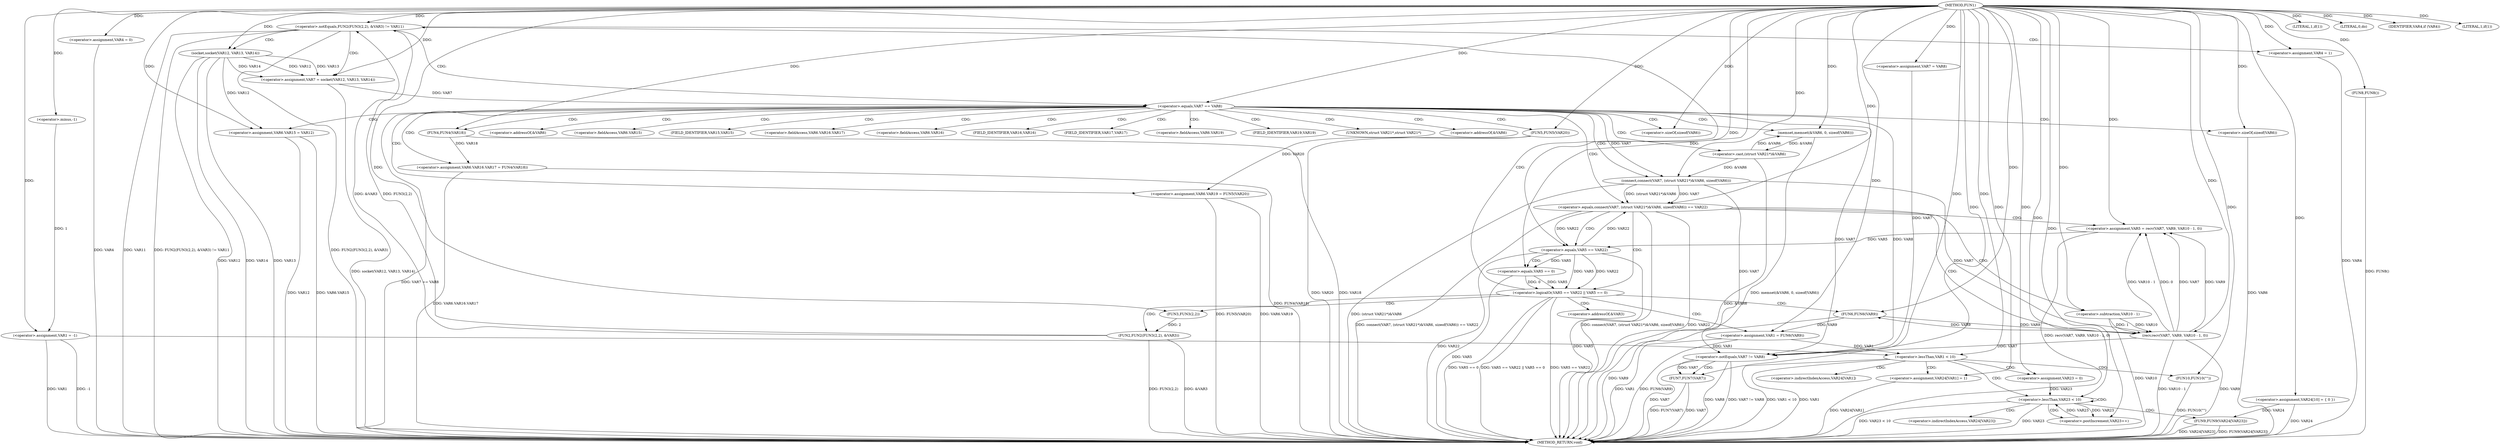 digraph FUN1 {  
"1000100" [label = "(METHOD,FUN1)" ]
"1000260" [label = "(METHOD_RETURN,void)" ]
"1000103" [label = "(<operator>.assignment,VAR1 = -1)" ]
"1000105" [label = "(<operator>.minus,-1)" ]
"1000108" [label = "(LITERAL,1,if(1))" ]
"1000113" [label = "(<operator>.assignment,VAR4 = 0)" ]
"1000119" [label = "(<operator>.assignment,VAR7 = VAR8)" ]
"1000126" [label = "(<operator>.notEquals,FUN2(FUN3(2,2), &VAR3) != VAR11)" ]
"1000127" [label = "(FUN2,FUN2(FUN3(2,2), &VAR3))" ]
"1000128" [label = "(FUN3,FUN3(2,2))" ]
"1000136" [label = "(<operator>.assignment,VAR4 = 1)" ]
"1000139" [label = "(<operator>.assignment,VAR7 = socket(VAR12, VAR13, VAR14))" ]
"1000141" [label = "(socket,socket(VAR12, VAR13, VAR14))" ]
"1000146" [label = "(<operator>.equals,VAR7 == VAR8)" ]
"1000151" [label = "(memset,memset(&VAR6, 0, sizeof(VAR6)))" ]
"1000155" [label = "(<operator>.sizeOf,sizeof(VAR6))" ]
"1000157" [label = "(<operator>.assignment,VAR6.VAR15 = VAR12)" ]
"1000162" [label = "(<operator>.assignment,VAR6.VAR16.VAR17 = FUN4(VAR18))" ]
"1000168" [label = "(FUN4,FUN4(VAR18))" ]
"1000170" [label = "(<operator>.assignment,VAR6.VAR19 = FUN5(VAR20))" ]
"1000174" [label = "(FUN5,FUN5(VAR20))" ]
"1000177" [label = "(<operator>.equals,connect(VAR7, (struct VAR21*)&VAR6, sizeof(VAR6)) == VAR22)" ]
"1000178" [label = "(connect,connect(VAR7, (struct VAR21*)&VAR6, sizeof(VAR6)))" ]
"1000180" [label = "(<operator>.cast,(struct VAR21*)&VAR6)" ]
"1000184" [label = "(<operator>.sizeOf,sizeof(VAR6))" ]
"1000189" [label = "(<operator>.assignment,VAR5 = recv(VAR7, VAR9, VAR10 - 1, 0))" ]
"1000191" [label = "(recv,recv(VAR7, VAR9, VAR10 - 1, 0))" ]
"1000194" [label = "(<operator>.subtraction,VAR10 - 1)" ]
"1000199" [label = "(<operator>.logicalOr,VAR5 == VAR22 || VAR5 == 0)" ]
"1000200" [label = "(<operator>.equals,VAR5 == VAR22)" ]
"1000203" [label = "(<operator>.equals,VAR5 == 0)" ]
"1000208" [label = "(<operator>.assignment,VAR1 = FUN6(VAR9))" ]
"1000210" [label = "(FUN6,FUN6(VAR9))" ]
"1000212" [label = "(LITERAL,0,do)" ]
"1000214" [label = "(<operator>.notEquals,VAR7 != VAR8)" ]
"1000218" [label = "(FUN7,FUN7(VAR7))" ]
"1000221" [label = "(IDENTIFIER,VAR4,if (VAR4))" ]
"1000223" [label = "(FUN8,FUN8())" ]
"1000225" [label = "(LITERAL,1,if(1))" ]
"1000230" [label = "(<operator>.assignment,VAR24[10] = { 0 })" ]
"1000233" [label = "(<operator>.lessThan,VAR1 < 10)" ]
"1000237" [label = "(<operator>.assignment,VAR24[VAR1] = 1)" ]
"1000243" [label = "(<operator>.assignment,VAR23 = 0)" ]
"1000246" [label = "(<operator>.lessThan,VAR23 < 10)" ]
"1000249" [label = "(<operator>.postIncrement,VAR23++)" ]
"1000252" [label = "(FUN9,FUN9(VAR24[VAR23]))" ]
"1000258" [label = "(FUN10,FUN10(\"\"))" ]
"1000131" [label = "(<operator>.addressOf,&VAR3)" ]
"1000152" [label = "(<operator>.addressOf,&VAR6)" ]
"1000158" [label = "(<operator>.fieldAccess,VAR6.VAR15)" ]
"1000160" [label = "(FIELD_IDENTIFIER,VAR15,VAR15)" ]
"1000163" [label = "(<operator>.fieldAccess,VAR6.VAR16.VAR17)" ]
"1000164" [label = "(<operator>.fieldAccess,VAR6.VAR16)" ]
"1000166" [label = "(FIELD_IDENTIFIER,VAR16,VAR16)" ]
"1000167" [label = "(FIELD_IDENTIFIER,VAR17,VAR17)" ]
"1000171" [label = "(<operator>.fieldAccess,VAR6.VAR19)" ]
"1000173" [label = "(FIELD_IDENTIFIER,VAR19,VAR19)" ]
"1000181" [label = "(UNKNOWN,struct VAR21*,struct VAR21*)" ]
"1000182" [label = "(<operator>.addressOf,&VAR6)" ]
"1000238" [label = "(<operator>.indirectIndexAccess,VAR24[VAR1])" ]
"1000253" [label = "(<operator>.indirectIndexAccess,VAR24[VAR23])" ]
  "1000141" -> "1000260"  [ label = "DDG: VAR12"] 
  "1000184" -> "1000260"  [ label = "DDG: VAR6"] 
  "1000103" -> "1000260"  [ label = "DDG: VAR1"] 
  "1000126" -> "1000260"  [ label = "DDG: FUN2(FUN3(2,2), &VAR3)"] 
  "1000230" -> "1000260"  [ label = "DDG: VAR24"] 
  "1000126" -> "1000260"  [ label = "DDG: VAR11"] 
  "1000199" -> "1000260"  [ label = "DDG: VAR5 == VAR22 || VAR5 == 0"] 
  "1000127" -> "1000260"  [ label = "DDG: FUN3(2,2)"] 
  "1000157" -> "1000260"  [ label = "DDG: VAR12"] 
  "1000180" -> "1000260"  [ label = "DDG: &VAR6"] 
  "1000177" -> "1000260"  [ label = "DDG: connect(VAR7, (struct VAR21*)&VAR6, sizeof(VAR6))"] 
  "1000162" -> "1000260"  [ label = "DDG: FUN4(VAR18)"] 
  "1000177" -> "1000260"  [ label = "DDG: VAR22"] 
  "1000126" -> "1000260"  [ label = "DDG: FUN2(FUN3(2,2), &VAR3) != VAR11"] 
  "1000191" -> "1000260"  [ label = "DDG: VAR10 - 1"] 
  "1000200" -> "1000260"  [ label = "DDG: VAR5"] 
  "1000223" -> "1000260"  [ label = "DDG: FUN8()"] 
  "1000208" -> "1000260"  [ label = "DDG: VAR1"] 
  "1000208" -> "1000260"  [ label = "DDG: FUN6(VAR9)"] 
  "1000151" -> "1000260"  [ label = "DDG: memset(&VAR6, 0, sizeof(VAR6))"] 
  "1000233" -> "1000260"  [ label = "DDG: VAR1 < 10"] 
  "1000252" -> "1000260"  [ label = "DDG: VAR24[VAR23]"] 
  "1000168" -> "1000260"  [ label = "DDG: VAR18"] 
  "1000199" -> "1000260"  [ label = "DDG: VAR5 == VAR22"] 
  "1000214" -> "1000260"  [ label = "DDG: VAR8"] 
  "1000103" -> "1000260"  [ label = "DDG: -1"] 
  "1000218" -> "1000260"  [ label = "DDG: VAR7"] 
  "1000214" -> "1000260"  [ label = "DDG: VAR7 != VAR8"] 
  "1000237" -> "1000260"  [ label = "DDG: VAR24[VAR1]"] 
  "1000113" -> "1000260"  [ label = "DDG: VAR4"] 
  "1000139" -> "1000260"  [ label = "DDG: socket(VAR12, VAR13, VAR14)"] 
  "1000194" -> "1000260"  [ label = "DDG: VAR10"] 
  "1000252" -> "1000260"  [ label = "DDG: FUN9(VAR24[VAR23])"] 
  "1000141" -> "1000260"  [ label = "DDG: VAR14"] 
  "1000157" -> "1000260"  [ label = "DDG: VAR6.VAR15"] 
  "1000189" -> "1000260"  [ label = "DDG: recv(VAR7, VAR9, VAR10 - 1, 0)"] 
  "1000178" -> "1000260"  [ label = "DDG: (struct VAR21*)&VAR6"] 
  "1000218" -> "1000260"  [ label = "DDG: FUN7(VAR7)"] 
  "1000199" -> "1000260"  [ label = "DDG: VAR5 == 0"] 
  "1000258" -> "1000260"  [ label = "DDG: FUN10(\"\")"] 
  "1000191" -> "1000260"  [ label = "DDG: VAR9"] 
  "1000210" -> "1000260"  [ label = "DDG: VAR9"] 
  "1000233" -> "1000260"  [ label = "DDG: VAR1"] 
  "1000170" -> "1000260"  [ label = "DDG: VAR6.VAR19"] 
  "1000141" -> "1000260"  [ label = "DDG: VAR13"] 
  "1000214" -> "1000260"  [ label = "DDG: VAR7"] 
  "1000177" -> "1000260"  [ label = "DDG: connect(VAR7, (struct VAR21*)&VAR6, sizeof(VAR6)) == VAR22"] 
  "1000162" -> "1000260"  [ label = "DDG: VAR6.VAR16.VAR17"] 
  "1000246" -> "1000260"  [ label = "DDG: VAR23 < 10"] 
  "1000146" -> "1000260"  [ label = "DDG: VAR7 == VAR8"] 
  "1000170" -> "1000260"  [ label = "DDG: FUN5(VAR20)"] 
  "1000136" -> "1000260"  [ label = "DDG: VAR4"] 
  "1000174" -> "1000260"  [ label = "DDG: VAR20"] 
  "1000246" -> "1000260"  [ label = "DDG: VAR23"] 
  "1000203" -> "1000260"  [ label = "DDG: VAR5"] 
  "1000127" -> "1000260"  [ label = "DDG: &VAR3"] 
  "1000200" -> "1000260"  [ label = "DDG: VAR22"] 
  "1000105" -> "1000103"  [ label = "DDG: 1"] 
  "1000100" -> "1000103"  [ label = "DDG: "] 
  "1000100" -> "1000105"  [ label = "DDG: "] 
  "1000100" -> "1000108"  [ label = "DDG: "] 
  "1000100" -> "1000113"  [ label = "DDG: "] 
  "1000100" -> "1000119"  [ label = "DDG: "] 
  "1000127" -> "1000126"  [ label = "DDG: FUN3(2,2)"] 
  "1000127" -> "1000126"  [ label = "DDG: &VAR3"] 
  "1000128" -> "1000127"  [ label = "DDG: 2"] 
  "1000100" -> "1000128"  [ label = "DDG: "] 
  "1000100" -> "1000126"  [ label = "DDG: "] 
  "1000100" -> "1000136"  [ label = "DDG: "] 
  "1000141" -> "1000139"  [ label = "DDG: VAR12"] 
  "1000141" -> "1000139"  [ label = "DDG: VAR13"] 
  "1000141" -> "1000139"  [ label = "DDG: VAR14"] 
  "1000100" -> "1000139"  [ label = "DDG: "] 
  "1000100" -> "1000141"  [ label = "DDG: "] 
  "1000139" -> "1000146"  [ label = "DDG: VAR7"] 
  "1000100" -> "1000146"  [ label = "DDG: "] 
  "1000180" -> "1000151"  [ label = "DDG: &VAR6"] 
  "1000100" -> "1000151"  [ label = "DDG: "] 
  "1000100" -> "1000155"  [ label = "DDG: "] 
  "1000141" -> "1000157"  [ label = "DDG: VAR12"] 
  "1000100" -> "1000157"  [ label = "DDG: "] 
  "1000168" -> "1000162"  [ label = "DDG: VAR18"] 
  "1000100" -> "1000168"  [ label = "DDG: "] 
  "1000174" -> "1000170"  [ label = "DDG: VAR20"] 
  "1000100" -> "1000174"  [ label = "DDG: "] 
  "1000178" -> "1000177"  [ label = "DDG: VAR7"] 
  "1000178" -> "1000177"  [ label = "DDG: (struct VAR21*)&VAR6"] 
  "1000146" -> "1000178"  [ label = "DDG: VAR7"] 
  "1000100" -> "1000178"  [ label = "DDG: "] 
  "1000180" -> "1000178"  [ label = "DDG: &VAR6"] 
  "1000151" -> "1000180"  [ label = "DDG: &VAR6"] 
  "1000100" -> "1000184"  [ label = "DDG: "] 
  "1000200" -> "1000177"  [ label = "DDG: VAR22"] 
  "1000100" -> "1000177"  [ label = "DDG: "] 
  "1000191" -> "1000189"  [ label = "DDG: VAR7"] 
  "1000191" -> "1000189"  [ label = "DDG: VAR9"] 
  "1000191" -> "1000189"  [ label = "DDG: VAR10 - 1"] 
  "1000191" -> "1000189"  [ label = "DDG: 0"] 
  "1000100" -> "1000189"  [ label = "DDG: "] 
  "1000178" -> "1000191"  [ label = "DDG: VAR7"] 
  "1000100" -> "1000191"  [ label = "DDG: "] 
  "1000210" -> "1000191"  [ label = "DDG: VAR9"] 
  "1000194" -> "1000191"  [ label = "DDG: VAR10"] 
  "1000194" -> "1000191"  [ label = "DDG: 1"] 
  "1000100" -> "1000194"  [ label = "DDG: "] 
  "1000200" -> "1000199"  [ label = "DDG: VAR5"] 
  "1000200" -> "1000199"  [ label = "DDG: VAR22"] 
  "1000189" -> "1000200"  [ label = "DDG: VAR5"] 
  "1000100" -> "1000200"  [ label = "DDG: "] 
  "1000177" -> "1000200"  [ label = "DDG: VAR22"] 
  "1000203" -> "1000199"  [ label = "DDG: VAR5"] 
  "1000203" -> "1000199"  [ label = "DDG: 0"] 
  "1000200" -> "1000203"  [ label = "DDG: VAR5"] 
  "1000100" -> "1000203"  [ label = "DDG: "] 
  "1000210" -> "1000208"  [ label = "DDG: VAR9"] 
  "1000100" -> "1000208"  [ label = "DDG: "] 
  "1000191" -> "1000210"  [ label = "DDG: VAR9"] 
  "1000100" -> "1000210"  [ label = "DDG: "] 
  "1000100" -> "1000212"  [ label = "DDG: "] 
  "1000178" -> "1000214"  [ label = "DDG: VAR7"] 
  "1000119" -> "1000214"  [ label = "DDG: VAR7"] 
  "1000146" -> "1000214"  [ label = "DDG: VAR7"] 
  "1000191" -> "1000214"  [ label = "DDG: VAR7"] 
  "1000100" -> "1000214"  [ label = "DDG: "] 
  "1000146" -> "1000214"  [ label = "DDG: VAR8"] 
  "1000214" -> "1000218"  [ label = "DDG: VAR7"] 
  "1000100" -> "1000218"  [ label = "DDG: "] 
  "1000100" -> "1000221"  [ label = "DDG: "] 
  "1000100" -> "1000223"  [ label = "DDG: "] 
  "1000100" -> "1000225"  [ label = "DDG: "] 
  "1000100" -> "1000230"  [ label = "DDG: "] 
  "1000208" -> "1000233"  [ label = "DDG: VAR1"] 
  "1000103" -> "1000233"  [ label = "DDG: VAR1"] 
  "1000100" -> "1000233"  [ label = "DDG: "] 
  "1000100" -> "1000237"  [ label = "DDG: "] 
  "1000100" -> "1000243"  [ label = "DDG: "] 
  "1000243" -> "1000246"  [ label = "DDG: VAR23"] 
  "1000249" -> "1000246"  [ label = "DDG: VAR23"] 
  "1000100" -> "1000246"  [ label = "DDG: "] 
  "1000246" -> "1000249"  [ label = "DDG: VAR23"] 
  "1000100" -> "1000249"  [ label = "DDG: "] 
  "1000230" -> "1000252"  [ label = "DDG: VAR24"] 
  "1000100" -> "1000258"  [ label = "DDG: "] 
  "1000126" -> "1000141"  [ label = "CDG: "] 
  "1000126" -> "1000139"  [ label = "CDG: "] 
  "1000126" -> "1000146"  [ label = "CDG: "] 
  "1000126" -> "1000136"  [ label = "CDG: "] 
  "1000146" -> "1000164"  [ label = "CDG: "] 
  "1000146" -> "1000174"  [ label = "CDG: "] 
  "1000146" -> "1000182"  [ label = "CDG: "] 
  "1000146" -> "1000166"  [ label = "CDG: "] 
  "1000146" -> "1000180"  [ label = "CDG: "] 
  "1000146" -> "1000157"  [ label = "CDG: "] 
  "1000146" -> "1000167"  [ label = "CDG: "] 
  "1000146" -> "1000151"  [ label = "CDG: "] 
  "1000146" -> "1000160"  [ label = "CDG: "] 
  "1000146" -> "1000152"  [ label = "CDG: "] 
  "1000146" -> "1000163"  [ label = "CDG: "] 
  "1000146" -> "1000168"  [ label = "CDG: "] 
  "1000146" -> "1000178"  [ label = "CDG: "] 
  "1000146" -> "1000173"  [ label = "CDG: "] 
  "1000146" -> "1000158"  [ label = "CDG: "] 
  "1000146" -> "1000155"  [ label = "CDG: "] 
  "1000146" -> "1000170"  [ label = "CDG: "] 
  "1000146" -> "1000171"  [ label = "CDG: "] 
  "1000146" -> "1000184"  [ label = "CDG: "] 
  "1000146" -> "1000177"  [ label = "CDG: "] 
  "1000146" -> "1000162"  [ label = "CDG: "] 
  "1000146" -> "1000181"  [ label = "CDG: "] 
  "1000177" -> "1000200"  [ label = "CDG: "] 
  "1000177" -> "1000191"  [ label = "CDG: "] 
  "1000177" -> "1000199"  [ label = "CDG: "] 
  "1000177" -> "1000194"  [ label = "CDG: "] 
  "1000177" -> "1000189"  [ label = "CDG: "] 
  "1000199" -> "1000208"  [ label = "CDG: "] 
  "1000199" -> "1000210"  [ label = "CDG: "] 
  "1000199" -> "1000127"  [ label = "CDG: "] 
  "1000199" -> "1000128"  [ label = "CDG: "] 
  "1000199" -> "1000126"  [ label = "CDG: "] 
  "1000199" -> "1000131"  [ label = "CDG: "] 
  "1000200" -> "1000203"  [ label = "CDG: "] 
  "1000214" -> "1000218"  [ label = "CDG: "] 
  "1000233" -> "1000258"  [ label = "CDG: "] 
  "1000233" -> "1000238"  [ label = "CDG: "] 
  "1000233" -> "1000243"  [ label = "CDG: "] 
  "1000233" -> "1000246"  [ label = "CDG: "] 
  "1000233" -> "1000237"  [ label = "CDG: "] 
  "1000246" -> "1000246"  [ label = "CDG: "] 
  "1000246" -> "1000253"  [ label = "CDG: "] 
  "1000246" -> "1000252"  [ label = "CDG: "] 
  "1000246" -> "1000249"  [ label = "CDG: "] 
}
